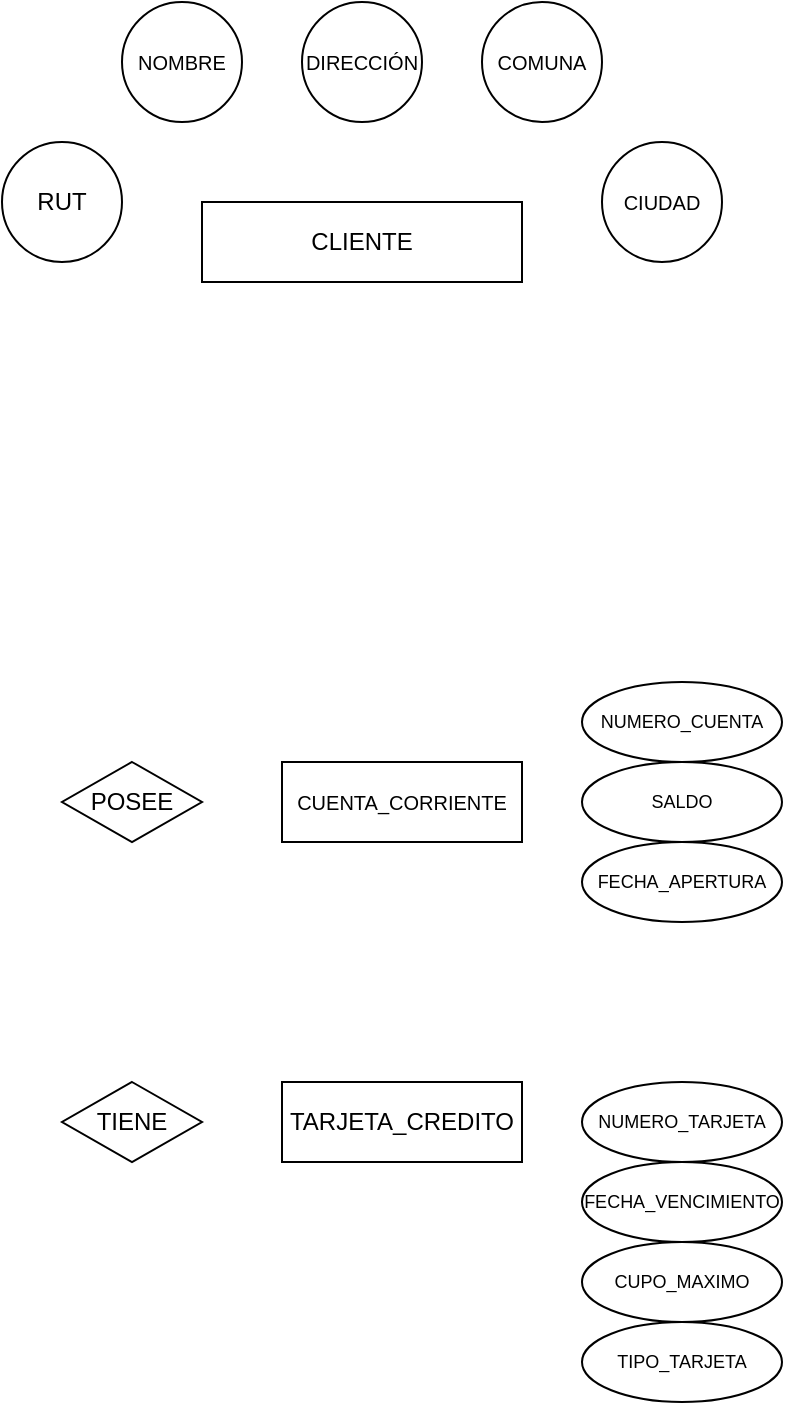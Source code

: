 <mxfile version="24.5.4" type="github">
  <diagram name="Página-1" id="Axev_UwlH9KWbm6S7LQL">
    <mxGraphModel dx="396" dy="433" grid="1" gridSize="10" guides="1" tooltips="1" connect="1" arrows="1" fold="1" page="1" pageScale="1" pageWidth="827" pageHeight="1169" math="0" shadow="0">
      <root>
        <mxCell id="0" />
        <mxCell id="1" parent="0" />
        <mxCell id="_BvZ0pZEhNOZtmeSibAp-2" value="RUT" style="ellipse;whiteSpace=wrap;html=1;rounded=0;" vertex="1" parent="1">
          <mxGeometry x="100" y="130" width="60" height="60" as="geometry" />
        </mxCell>
        <mxCell id="_BvZ0pZEhNOZtmeSibAp-6" value="&lt;font style=&quot;font-size: 10px;&quot;&gt;NOMBRE&lt;/font&gt;" style="ellipse;whiteSpace=wrap;html=1;aspect=fixed;" vertex="1" parent="1">
          <mxGeometry x="160" y="60" width="60" height="60" as="geometry" />
        </mxCell>
        <mxCell id="_BvZ0pZEhNOZtmeSibAp-7" value="&lt;font style=&quot;font-size: 10px;&quot;&gt;CIUDAD&lt;/font&gt;" style="ellipse;whiteSpace=wrap;html=1;aspect=fixed;" vertex="1" parent="1">
          <mxGeometry x="400" y="130" width="60" height="60" as="geometry" />
        </mxCell>
        <mxCell id="_BvZ0pZEhNOZtmeSibAp-8" value="&lt;font style=&quot;font-size: 10px;&quot;&gt;COMUNA&lt;/font&gt;" style="ellipse;whiteSpace=wrap;html=1;aspect=fixed;" vertex="1" parent="1">
          <mxGeometry x="340" y="60" width="60" height="60" as="geometry" />
        </mxCell>
        <mxCell id="_BvZ0pZEhNOZtmeSibAp-9" value="&lt;font style=&quot;font-size: 10px;&quot;&gt;DIRECCIÓN&lt;/font&gt;" style="ellipse;whiteSpace=wrap;html=1;aspect=fixed;" vertex="1" parent="1">
          <mxGeometry x="250" y="60" width="60" height="60" as="geometry" />
        </mxCell>
        <mxCell id="_BvZ0pZEhNOZtmeSibAp-13" value="POSEE" style="rhombus;whiteSpace=wrap;html=1;" vertex="1" parent="1">
          <mxGeometry x="130" y="440" width="70" height="40" as="geometry" />
        </mxCell>
        <mxCell id="_BvZ0pZEhNOZtmeSibAp-14" value="TIENE" style="rhombus;whiteSpace=wrap;html=1;" vertex="1" parent="1">
          <mxGeometry x="130" y="600" width="70" height="40" as="geometry" />
        </mxCell>
        <mxCell id="_BvZ0pZEhNOZtmeSibAp-16" value="CLIENTE" style="rounded=0;whiteSpace=wrap;html=1;" vertex="1" parent="1">
          <mxGeometry x="200" y="160" width="160" height="40" as="geometry" />
        </mxCell>
        <mxCell id="_BvZ0pZEhNOZtmeSibAp-17" value="&lt;font style=&quot;font-size: 10px;&quot;&gt;CUENTA_CORRIENTE&lt;/font&gt;" style="rounded=0;whiteSpace=wrap;html=1;" vertex="1" parent="1">
          <mxGeometry x="240" y="440" width="120" height="40" as="geometry" />
        </mxCell>
        <mxCell id="_BvZ0pZEhNOZtmeSibAp-18" value="TARJETA_CREDITO" style="rounded=0;whiteSpace=wrap;html=1;" vertex="1" parent="1">
          <mxGeometry x="240" y="600" width="120" height="40" as="geometry" />
        </mxCell>
        <mxCell id="_BvZ0pZEhNOZtmeSibAp-21" value="&lt;font style=&quot;font-size: 9px;&quot;&gt;NUMERO_CUENTA&lt;/font&gt;" style="ellipse;whiteSpace=wrap;html=1;fontSize=9;" vertex="1" parent="1">
          <mxGeometry x="390" y="400" width="100" height="40" as="geometry" />
        </mxCell>
        <mxCell id="_BvZ0pZEhNOZtmeSibAp-22" value="&lt;font style=&quot;font-size: 9px;&quot;&gt;SALDO&lt;/font&gt;" style="ellipse;whiteSpace=wrap;html=1;fontSize=9;" vertex="1" parent="1">
          <mxGeometry x="390" y="440" width="100" height="40" as="geometry" />
        </mxCell>
        <mxCell id="_BvZ0pZEhNOZtmeSibAp-23" value="&lt;font style=&quot;font-size: 9px;&quot;&gt;FECHA_APERTURA&lt;/font&gt;" style="ellipse;whiteSpace=wrap;html=1;fontSize=9;" vertex="1" parent="1">
          <mxGeometry x="390" y="480" width="100" height="40" as="geometry" />
        </mxCell>
        <mxCell id="_BvZ0pZEhNOZtmeSibAp-25" value="&lt;font style=&quot;font-size: 9px;&quot;&gt;NUMERO_TARJETA&lt;/font&gt;" style="ellipse;whiteSpace=wrap;html=1;fontSize=9;" vertex="1" parent="1">
          <mxGeometry x="390" y="600" width="100" height="40" as="geometry" />
        </mxCell>
        <mxCell id="_BvZ0pZEhNOZtmeSibAp-26" value="&lt;font style=&quot;font-size: 9px;&quot;&gt;FECHA_VENCIMIENTO&lt;/font&gt;" style="ellipse;whiteSpace=wrap;html=1;fontSize=9;" vertex="1" parent="1">
          <mxGeometry x="390" y="640" width="100" height="40" as="geometry" />
        </mxCell>
        <mxCell id="_BvZ0pZEhNOZtmeSibAp-27" value="&lt;font style=&quot;font-size: 9px;&quot;&gt;TIPO_TARJETA&lt;/font&gt;" style="ellipse;whiteSpace=wrap;html=1;fontSize=9;" vertex="1" parent="1">
          <mxGeometry x="390" y="720" width="100" height="40" as="geometry" />
        </mxCell>
        <mxCell id="_BvZ0pZEhNOZtmeSibAp-28" value="&lt;font style=&quot;font-size: 9px;&quot;&gt;CUPO_MAXIMO&lt;/font&gt;" style="ellipse;whiteSpace=wrap;html=1;fontSize=9;" vertex="1" parent="1">
          <mxGeometry x="390" y="680" width="100" height="40" as="geometry" />
        </mxCell>
      </root>
    </mxGraphModel>
  </diagram>
</mxfile>
